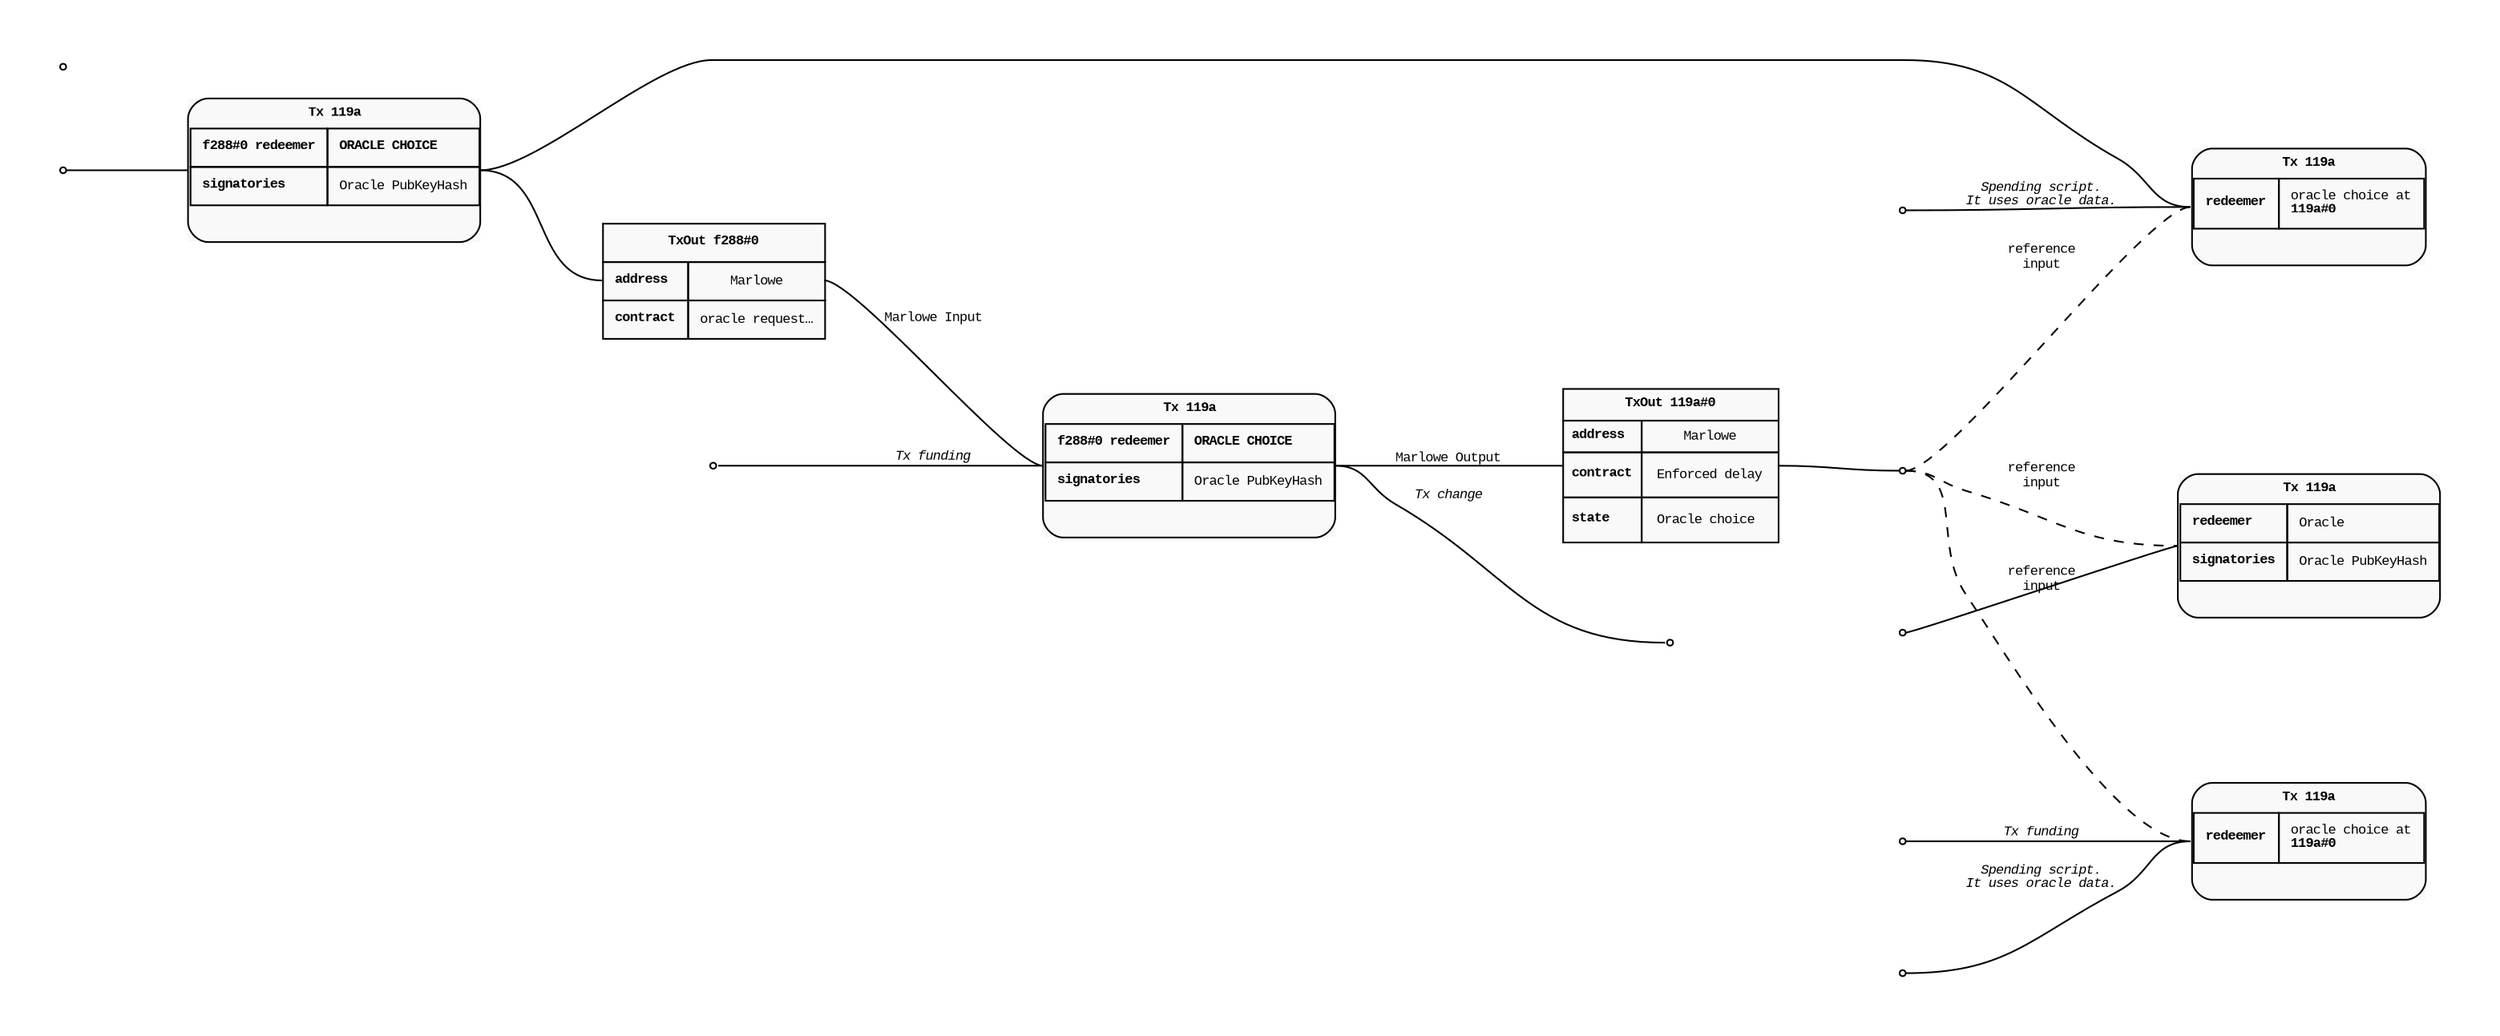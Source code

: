 digraph Spawning_Oracle_Requests {
  rankdir=LR;
  graph [pad="0.5", nodesep="0.8", ranksep="1"];
  node [shape=rect, style="filled", fillcolor="#f9f9f9", fontname="Courier New", fontsize="8pt"];
  edge [arrowhead=none, tailport="e", headport="w", color="#aaa", fontname="Courier New", fontsize="8pt"];

  DataRequest1Funding [shape=point];

  DataRequest1Funding -> DataRequestTx;

  DataRequestTx [label=<
    <TABLE CELLSPACING="0" CELLPADDING="4" border="1" CELLBORDER="0" style="rounded" color="#aaa">
      <TR>
        <TD colspan="2" align="center"><b>Tx 119a</b></TD>
      </TR>
      <TR>
        <TD CELLPADDING="0">
          <TABLE CELLSPACING="0" CELLPADDING="6" border="0" CELLBORDER="0">
            <TR>
              <TD border="1" align="left"><b>f288#0 redeemer</b></TD>
              <TD border="1" align="left" balign="left"><b>ORACLE CHOICE</b></TD>
            </TR>
            <TR>
              <TD border="1" align="left"><b>signatories</b></TD>
              <TD border="1" align="left">Oracle PubKeyHash</TD>
            </TR>
            <TR>
              <TD collspan="2" align="center"> </TD>
            </TR>
          </TABLE>
        </TD>
      </TR>
    </TABLE>
  > color="#aaa" shape="plain"];

  DataRequestTx -> MarloweOracleRequestOutput;

  MarloweOracleRequestOutput [label=<
    <TABLE CELLSPACING="0" CELLPADDING="6" border="0" CELLBORDER="1" color="#aaa">
      <TR>
        <TD colspan="2" align="center"><b>TxOut f288#0</b></TD>
      </TR>
      <TR>
        <TD align="left"><b>address</b></TD>
        <TD>Marlowe</TD>
      </TR>
      <TR>
        <TD align="left" balign="left"><b>contract</b></TD>
        <TD align="left" balign="left">oracle request…</TD>
      </TR>
    </TABLE>
  > shape="plain" border="0"]

  MarloweOracleRequestOutput -> Tx [label=<Marlowe Input>];

  Tx [label=<
    <TABLE CELLSPACING="0" CELLPADDING="4" border="1" CELLBORDER="0" style="rounded" color="#aaa">
      <TR>
        <TD colspan="2" align="center"><b>Tx 119a</b></TD>
      </TR>
      <TR>
        <TD CELLPADDING="0">
          <TABLE CELLSPACING="0" CELLPADDING="6" border="0" CELLBORDER="0">
            <TR>
              <TD border="1" align="left"><b>f288#0 redeemer</b></TD>
              <TD border="1" align="left" balign="left"><b>ORACLE CHOICE</b></TD>
            </TR>
            <TR>
              <TD border="1" align="left"><b>signatories</b></TD>
              <TD border="1" align="left">Oracle PubKeyHash</TD>
            </TR>
            <TR>
              <TD collspan="2" align="center"> </TD>
            </TR>
          </TABLE>
        </TD>
      </TR>
    </TABLE>
  > color="#aaa" shape="plain"];


  FundingOutput [shape=point];
  FundingOutput -> Tx [label=<<i>Tx funding</i>>];

  MarloweOutput [label=<
    <TABLE CELLSPACING="0" CELLPADDING="4" border="0" CELLBORDER="1" color="#aaa">
      <TR>
        <TD colspan="2" align="center"><b>TxOut 119a#0</b></TD>
      </TR>
      <TR>
        <TD align="left"><b>address</b></TD>
        <TD>Marlowe</TD>
      </TR>
      <TR>
        <TD align="left"><b>contract</b></TD>
        <TD align="left" balign="left" cellpadding="8">Enforced delay</TD>
      </TR>
      <TR>
        <TD align="left"><b>state</b></TD>
        <TD align="left" balign="left" cellpadding="8">Oracle choice</TD>
      </TR>
    </TABLE>
  > shape="plain" border="1" color="#000"]

  Tx -> MarloweOutput [label=<Marlowe Output>];

  change [shape=point];
  Tx -> change [label=<<i>Tx change</i>>];


  MarloweResultingThreadPoint [shape=point];
  MarloweOutput -> MarloweResultingThreadPoint;

  AnotherSpendingValidatorInitialThreadPoint [shape=point];
  AnotherSpendingValidatorInitialThreadPoint -> AnotherSpendingValidatorTx;

  AnotherSpendingValidatorTx [label=<
    <TABLE CELLSPACING="0" CELLPADDING="4" border="1" CELLBORDER="0" style="rounded" color="#aaa">
      <TR>
        <TD colspan="2" align="center"><b>Tx 119a</b></TD>
      </TR>
      <TR>
        <TD CELLPADDING="0">
          <TABLE CELLSPACING="0" CELLPADDING="6" border="0" CELLBORDER="0">
            <TR>
              <TD border="1" align="left"><b>redeemer</b></TD>
              <TD border="1" align="left" balign="left">Oracle</TD>
            </TR>
            <TR>
              <TD border="1" align="left"><b>signatories</b></TD>
              <TD border="1" align="left">Oracle PubKeyHash</TD>
            </TR>
            <TR>
              <TD collspan="2" align="center"> </TD>
            </TR>
          </TABLE>
        </TD>
      </TR>
    </TABLE>
  > color="#aaa" shape="plain"];

  MarloweResultingThreadPoint -> AnotherSpendingValidatorTx [style="dashed" splines="ortho" label=<reference<br/>input> fontcolor="#888"];

  DataConsumer1Funding [shape=point];
  DataConsumer1SpendingScript [shape=point];
  DataConsumer1Tx [label=<
    <TABLE CELLSPACING="0" CELLPADDING="4" border="1" CELLBORDER="0" style="rounded" color="#aaa">
      <TR>
        <TD colspan="2" align="center"><b>Tx 119a</b></TD>
      </TR>
      <TR>
        <TD CELLPADDING="0">
          <TABLE CELLSPACING="0" CELLPADDING="6" border="0" CELLBORDER="0">
            <TR>
              <TD border="1" align="left"><b>redeemer</b></TD>
              <TD border="1" align="left" balign="left">oracle choice at<br/><b>119a#0</b></TD>
            </TR>
            <TR>
              <TD collspan="2" align="center"> </TD>
            </TR>
          </TABLE>
        </TD>
      </TR>
    </TABLE>
  > color="#aaa" shape="plain"];

  DataRequestTx -> DataConsumer1Tx;

  MarloweResultingThreadPoint -> DataConsumer1Tx [style="dashed" splines="ortho" label=<reference<br/>input> fontcolor="#888"];
  DataConsumer1SpendingScript -> DataConsumer1Tx [label=<<i>Spending script.<br/>It uses oracle data.</i>>];

  DataConsumer2Funding [shape=point];
  DataConsumer2SpendingScript [shape=point];
  DataConsumer2Tx [label=<
    <TABLE CELLSPACING="0" CELLPADDING="4" border="1" CELLBORDER="0" style="rounded" color="#aaa">
      <TR>
        <TD colspan="2" align="center"><b>Tx 119a</b></TD>
      </TR>
      <TR>
        <TD CELLPADDING="0">
          <TABLE CELLSPACING="0" CELLPADDING="6" border="0" CELLBORDER="0">
            <TR>
              <TD border="1" align="left"><b>redeemer</b></TD>
              <TD border="1" align="left" balign="left">oracle choice at<br/><b>119a#0</b></TD>
            </TR>
            <TR>
              <TD collspan="2" align="center"> </TD>
            </TR>
          </TABLE>
        </TD>
      </TR>
    </TABLE>
  > color="#aaa" shape="plain"];

  DataConsumer2Funding -> DataConsumer2Tx [label=<<i>Tx funding</i>>];
  MarloweResultingThreadPoint -> DataConsumer2Tx [style="dashed" splines="ortho" label=<reference<br/>input> fontcolor="#888"];
  DataConsumer2SpendingScript -> DataConsumer2Tx [label=<<i>Spending script.<br/>It uses oracle data.</i>>];


  // DataConsumer3Funding [shape=point];


  // AnotherMintingValidatorInitialThreadPoint [shape=point];
  // AnotherMintingValidatorInitialThreadPoint -> AnotherMintingValidatorTx;

  // AnotherMintingValidatorTx [label=<
  //   <TABLE CELLSPACING="0" CELLPADDING="4" border="1" CELLBORDER="0" style="rounded" color="#aaa">
  //     <TR>
  //       <TD colspan="2" align="center"><b>Tx 119a</b></TD>
  //     </TR>
  //     <TR>
  //       <TD CELLPADDING="0">
  //         <TABLE CELLSPACING="0" CELLPADDING="6" border="0" CELLBORDER="0">
  //           <TR>
  //             <TD border="1" align="left"><b>f288#0 redeemer</b></TD>
  //             <TD border="1" align="left" balign="left"><b>ORACLE CHOICE</b></TD>
  //           </TR>
  //           <TR>
  //             <TD border="1" align="left"><b>signatories</b></TD>
  //             <TD border="1" align="left">Oracle PubKeyHash</TD>
  //           </TR>
  //           <TR>
  //             <TD collspan="2" align="center"> </TD>
  //           </TR>
  //         </TABLE>
  //       </TD>
  //     </TR>
  //   </TABLE>
  // > color="#aaa" shape="plain"];

  // MarloweResultingThreadPoint -> AnotherMintingValidatorTx [style="dashed" splines="ortho" label=<reference<br/>input> fontcolor="#888"];
}

